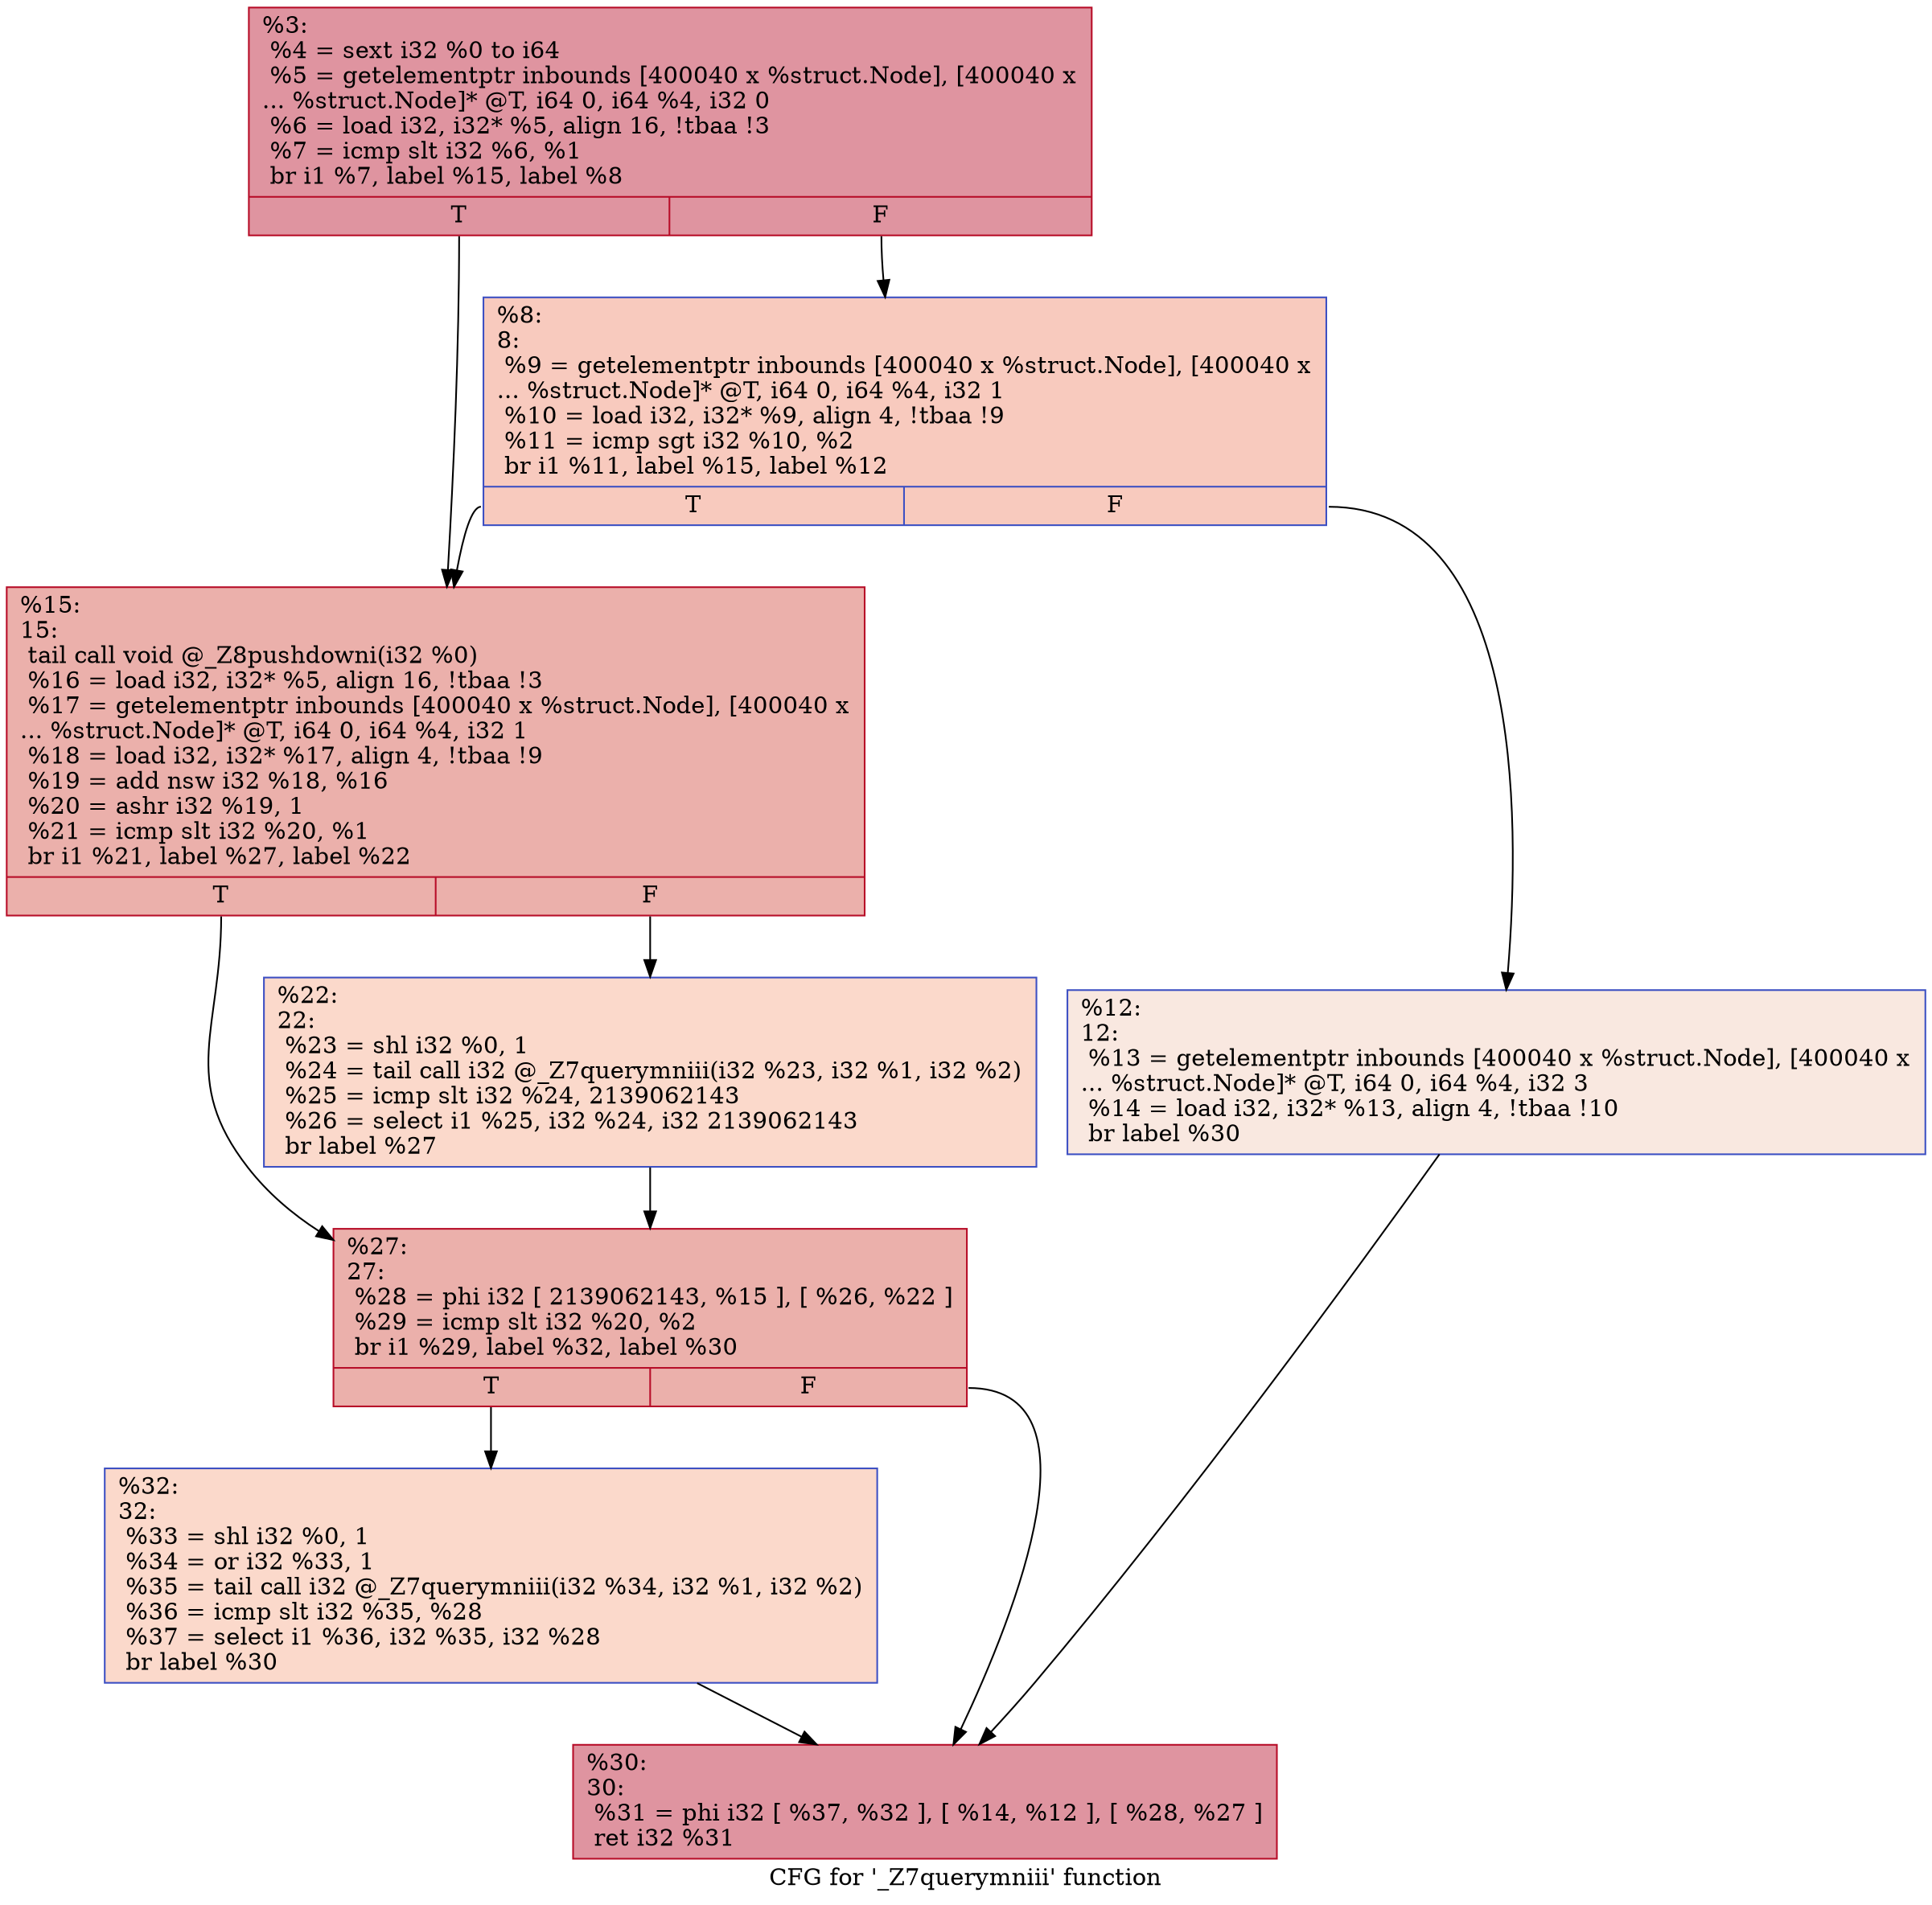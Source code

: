 digraph "CFG for '_Z7querymniii' function" {
	label="CFG for '_Z7querymniii' function";

	Node0x560008b8d5d0 [shape=record,color="#b70d28ff", style=filled, fillcolor="#b70d2870",label="{%3:\l  %4 = sext i32 %0 to i64\l  %5 = getelementptr inbounds [400040 x %struct.Node], [400040 x\l... %struct.Node]* @T, i64 0, i64 %4, i32 0\l  %6 = load i32, i32* %5, align 16, !tbaa !3\l  %7 = icmp slt i32 %6, %1\l  br i1 %7, label %15, label %8\l|{<s0>T|<s1>F}}"];
	Node0x560008b8d5d0:s0 -> Node0x560008b8d8c0;
	Node0x560008b8d5d0:s1 -> Node0x560008b8d910;
	Node0x560008b8d910 [shape=record,color="#3d50c3ff", style=filled, fillcolor="#ef886b70",label="{%8:\l8:                                                \l  %9 = getelementptr inbounds [400040 x %struct.Node], [400040 x\l... %struct.Node]* @T, i64 0, i64 %4, i32 1\l  %10 = load i32, i32* %9, align 4, !tbaa !9\l  %11 = icmp sgt i32 %10, %2\l  br i1 %11, label %15, label %12\l|{<s0>T|<s1>F}}"];
	Node0x560008b8d910:s0 -> Node0x560008b8d8c0;
	Node0x560008b8d910:s1 -> Node0x560008b8d690;
	Node0x560008b8d690 [shape=record,color="#3d50c3ff", style=filled, fillcolor="#f1ccb870",label="{%12:\l12:                                               \l  %13 = getelementptr inbounds [400040 x %struct.Node], [400040 x\l... %struct.Node]* @T, i64 0, i64 %4, i32 3\l  %14 = load i32, i32* %13, align 4, !tbaa !10\l  br label %30\l}"];
	Node0x560008b8d690 -> Node0x560008b8de80;
	Node0x560008b8d8c0 [shape=record,color="#b70d28ff", style=filled, fillcolor="#d24b4070",label="{%15:\l15:                                               \l  tail call void @_Z8pushdowni(i32 %0)\l  %16 = load i32, i32* %5, align 16, !tbaa !3\l  %17 = getelementptr inbounds [400040 x %struct.Node], [400040 x\l... %struct.Node]* @T, i64 0, i64 %4, i32 1\l  %18 = load i32, i32* %17, align 4, !tbaa !9\l  %19 = add nsw i32 %18, %16\l  %20 = ashr i32 %19, 1\l  %21 = icmp slt i32 %20, %1\l  br i1 %21, label %27, label %22\l|{<s0>T|<s1>F}}"];
	Node0x560008b8d8c0:s0 -> Node0x560008b8e310;
	Node0x560008b8d8c0:s1 -> Node0x560008b8e360;
	Node0x560008b8e360 [shape=record,color="#3d50c3ff", style=filled, fillcolor="#f7a88970",label="{%22:\l22:                                               \l  %23 = shl i32 %0, 1\l  %24 = tail call i32 @_Z7querymniii(i32 %23, i32 %1, i32 %2)\l  %25 = icmp slt i32 %24, 2139062143\l  %26 = select i1 %25, i32 %24, i32 2139062143\l  br label %27\l}"];
	Node0x560008b8e360 -> Node0x560008b8e310;
	Node0x560008b8e310 [shape=record,color="#b70d28ff", style=filled, fillcolor="#d24b4070",label="{%27:\l27:                                               \l  %28 = phi i32 [ 2139062143, %15 ], [ %26, %22 ]\l  %29 = icmp slt i32 %20, %2\l  br i1 %29, label %32, label %30\l|{<s0>T|<s1>F}}"];
	Node0x560008b8e310:s0 -> Node0x560008b8e910;
	Node0x560008b8e310:s1 -> Node0x560008b8de80;
	Node0x560008b8de80 [shape=record,color="#b70d28ff", style=filled, fillcolor="#b70d2870",label="{%30:\l30:                                               \l  %31 = phi i32 [ %37, %32 ], [ %14, %12 ], [ %28, %27 ]\l  ret i32 %31\l}"];
	Node0x560008b8e910 [shape=record,color="#3d50c3ff", style=filled, fillcolor="#f7a88970",label="{%32:\l32:                                               \l  %33 = shl i32 %0, 1\l  %34 = or i32 %33, 1\l  %35 = tail call i32 @_Z7querymniii(i32 %34, i32 %1, i32 %2)\l  %36 = icmp slt i32 %35, %28\l  %37 = select i1 %36, i32 %35, i32 %28\l  br label %30\l}"];
	Node0x560008b8e910 -> Node0x560008b8de80;
}
